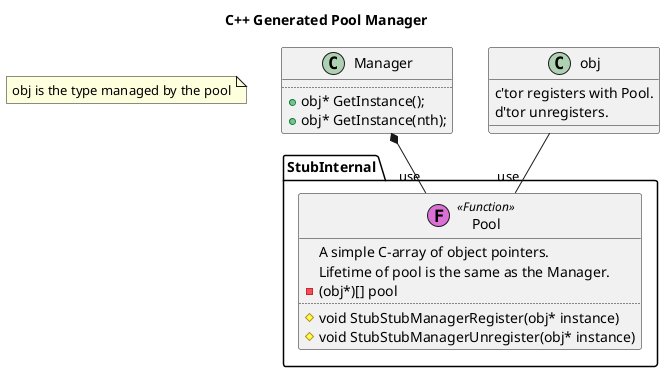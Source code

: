 @startuml
title C++ Generated Pool Manager

note "obj is the type managed by the pool" as Nobj

namespace StubInternal {
class Pool << (F, orchid) Function >> {
A simple C-array of object pointers.
Lifetime of pool is the same as the Manager.
    - (obj*)[] pool
..
    # void StubStubManagerRegister(obj* instance)
    # void StubStubManagerUnregister(obj* instance)
}
}

class Manager {
..
    + obj* GetInstance();
    + obj* GetInstance(nth);
}
Manager *-- "use" StubInternal.Pool

class obj {
c'tor registers with Pool.
d'tor unregisters.
}
obj -- "use" StubInternal.Pool

@enduml
